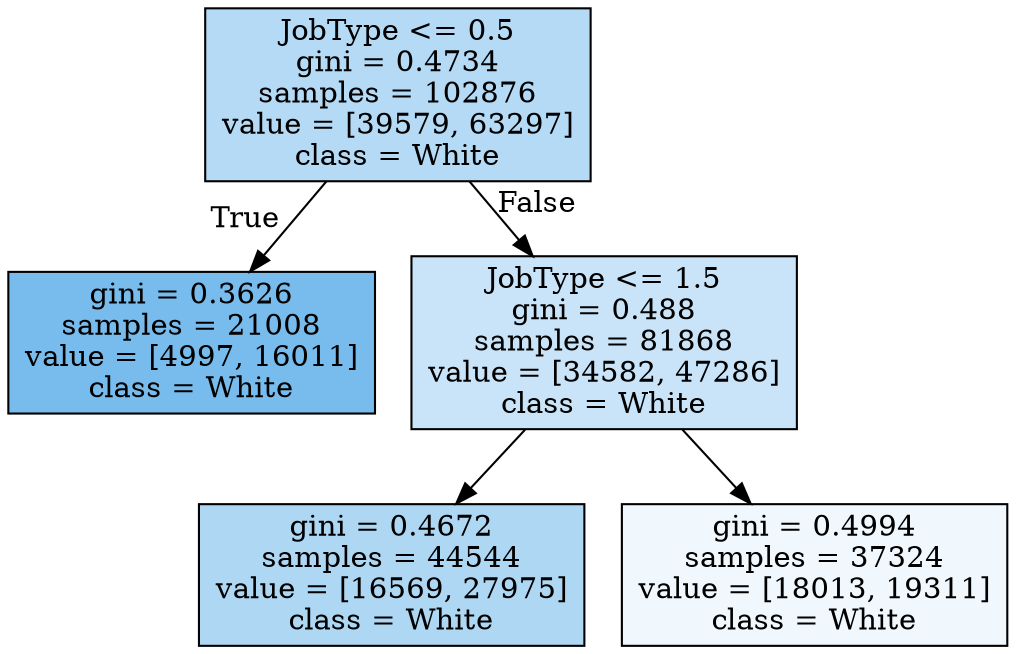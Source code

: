 digraph Tree {
node [shape=box, style="filled", color="black"] ;
0 [label="JobType <= 0.5\ngini = 0.4734\nsamples = 102876\nvalue = [39579, 63297]\nclass = White", fillcolor="#399de560"] ;
1 [label="gini = 0.3626\nsamples = 21008\nvalue = [4997, 16011]\nclass = White", fillcolor="#399de5af"] ;
0 -> 1 [labeldistance=2.5, labelangle=45, headlabel="True"] ;
2 [label="JobType <= 1.5\ngini = 0.488\nsamples = 81868\nvalue = [34582, 47286]\nclass = White", fillcolor="#399de545"] ;
0 -> 2 [labeldistance=2.5, labelangle=-45, headlabel="False"] ;
3 [label="gini = 0.4672\nsamples = 44544\nvalue = [16569, 27975]\nclass = White", fillcolor="#399de568"] ;
2 -> 3 ;
4 [label="gini = 0.4994\nsamples = 37324\nvalue = [18013, 19311]\nclass = White", fillcolor="#399de511"] ;
2 -> 4 ;
}